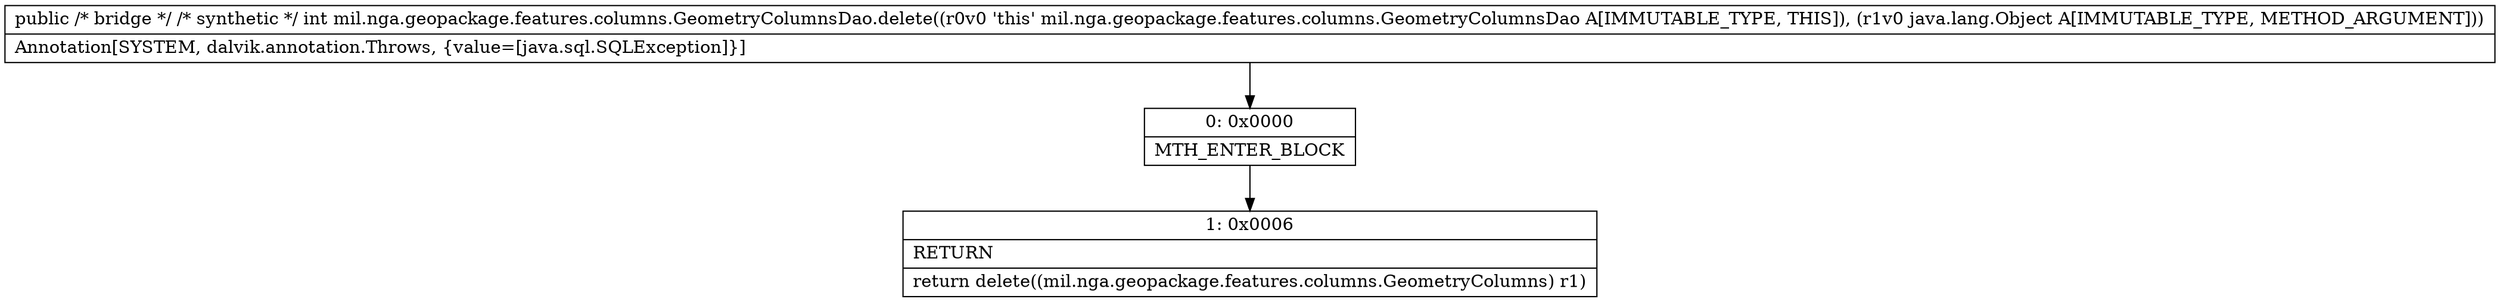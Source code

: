 digraph "CFG formil.nga.geopackage.features.columns.GeometryColumnsDao.delete(Ljava\/lang\/Object;)I" {
Node_0 [shape=record,label="{0\:\ 0x0000|MTH_ENTER_BLOCK\l}"];
Node_1 [shape=record,label="{1\:\ 0x0006|RETURN\l|return delete((mil.nga.geopackage.features.columns.GeometryColumns) r1)\l}"];
MethodNode[shape=record,label="{public \/* bridge *\/ \/* synthetic *\/ int mil.nga.geopackage.features.columns.GeometryColumnsDao.delete((r0v0 'this' mil.nga.geopackage.features.columns.GeometryColumnsDao A[IMMUTABLE_TYPE, THIS]), (r1v0 java.lang.Object A[IMMUTABLE_TYPE, METHOD_ARGUMENT]))  | Annotation[SYSTEM, dalvik.annotation.Throws, \{value=[java.sql.SQLException]\}]\l}"];
MethodNode -> Node_0;
Node_0 -> Node_1;
}

